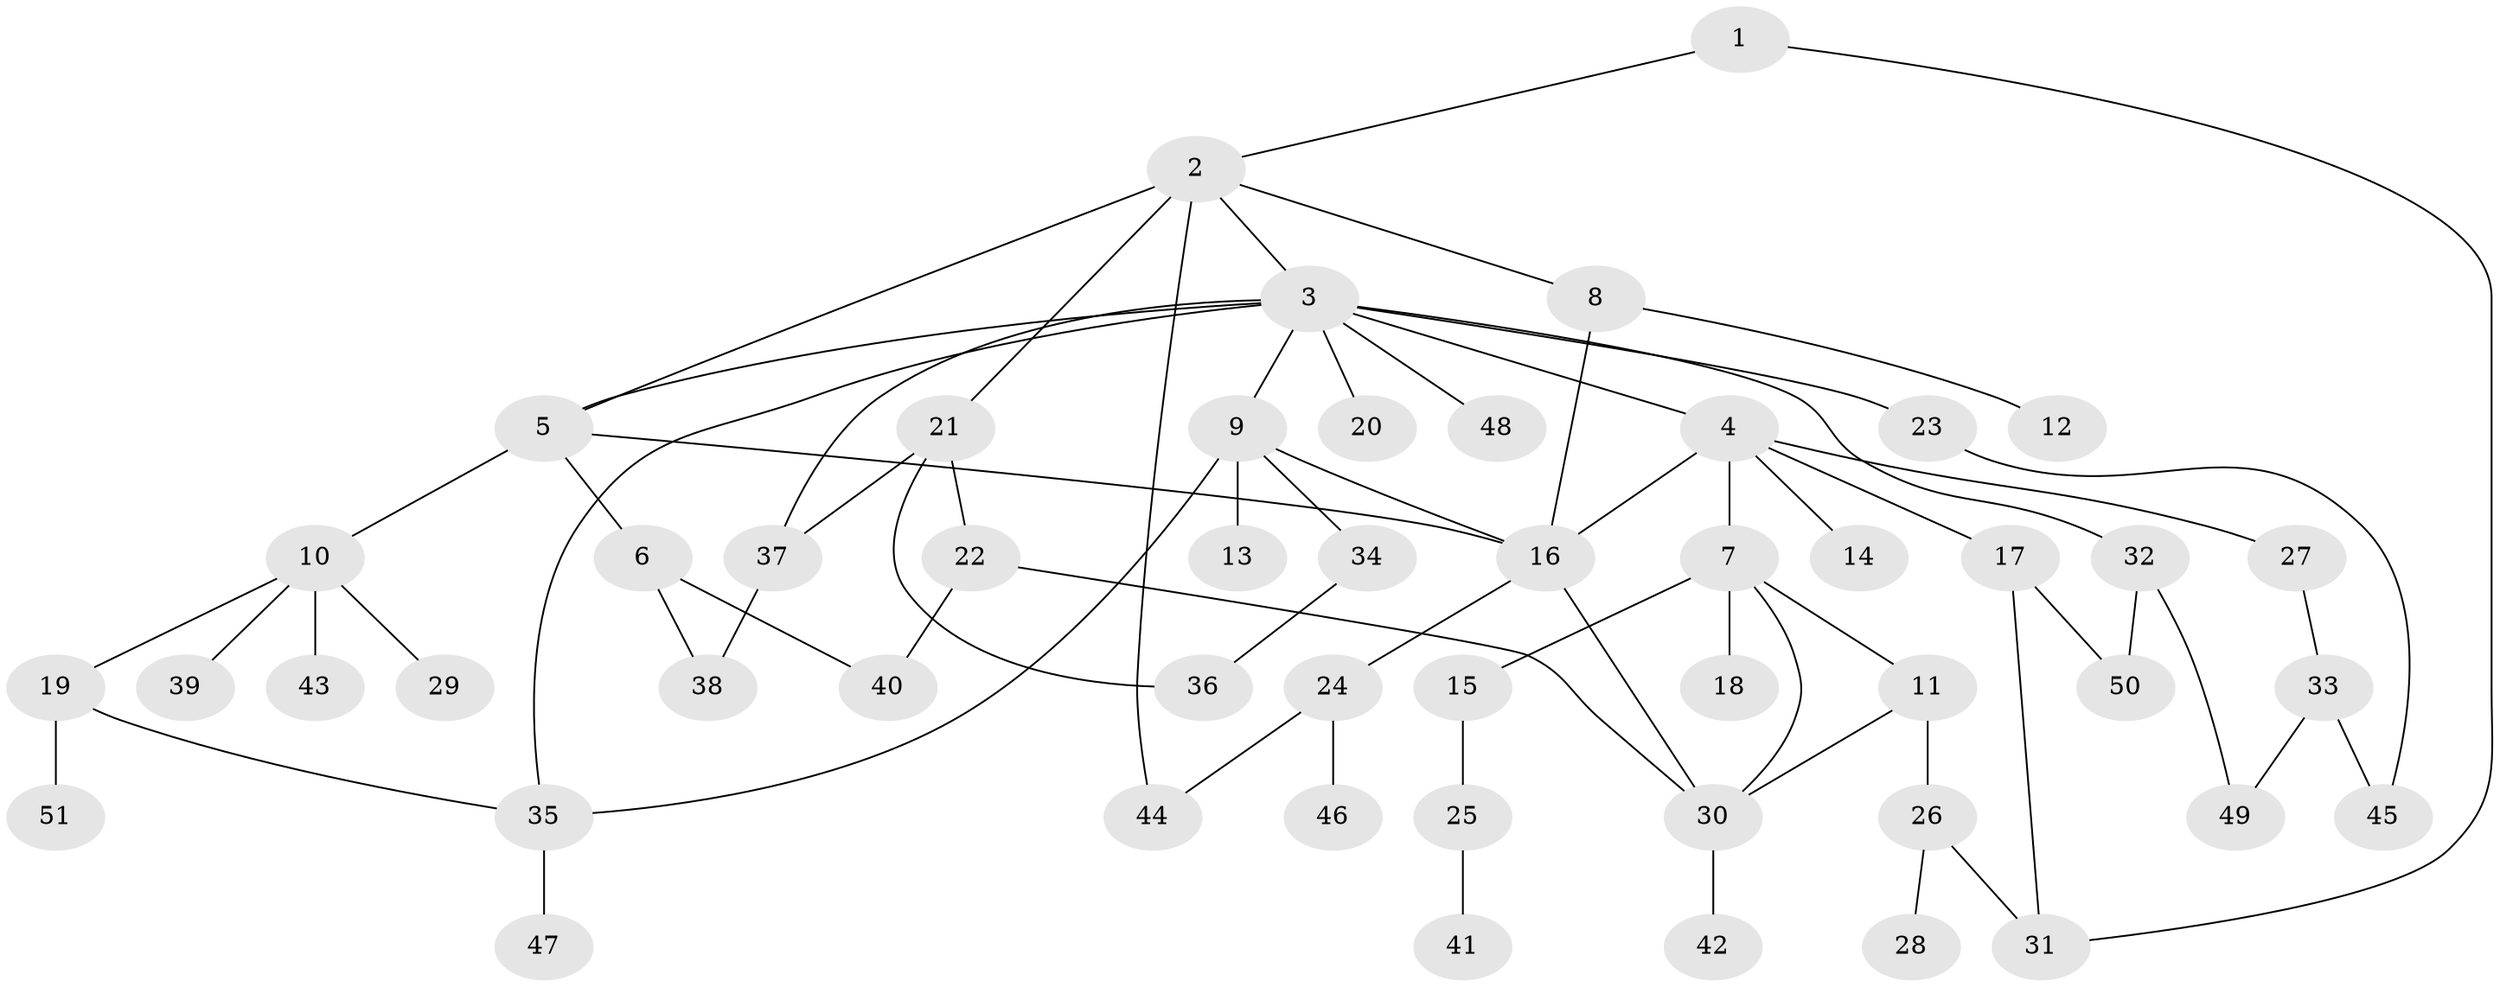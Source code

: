 // Generated by graph-tools (version 1.1) at 2025/25/03/09/25 03:25:27]
// undirected, 51 vertices, 69 edges
graph export_dot {
graph [start="1"]
  node [color=gray90,style=filled];
  1;
  2;
  3;
  4;
  5;
  6;
  7;
  8;
  9;
  10;
  11;
  12;
  13;
  14;
  15;
  16;
  17;
  18;
  19;
  20;
  21;
  22;
  23;
  24;
  25;
  26;
  27;
  28;
  29;
  30;
  31;
  32;
  33;
  34;
  35;
  36;
  37;
  38;
  39;
  40;
  41;
  42;
  43;
  44;
  45;
  46;
  47;
  48;
  49;
  50;
  51;
  1 -- 2;
  1 -- 31;
  2 -- 3;
  2 -- 8;
  2 -- 21;
  2 -- 44;
  2 -- 5;
  3 -- 4;
  3 -- 5;
  3 -- 9;
  3 -- 20;
  3 -- 23;
  3 -- 32;
  3 -- 48;
  3 -- 35;
  3 -- 37;
  4 -- 7;
  4 -- 14;
  4 -- 17;
  4 -- 27;
  4 -- 16;
  5 -- 6;
  5 -- 10;
  5 -- 16;
  6 -- 40;
  6 -- 38;
  7 -- 11;
  7 -- 15;
  7 -- 18;
  7 -- 30;
  8 -- 12;
  8 -- 16;
  9 -- 13;
  9 -- 16;
  9 -- 34;
  9 -- 35;
  10 -- 19;
  10 -- 29;
  10 -- 39;
  10 -- 43;
  11 -- 26;
  11 -- 30;
  15 -- 25;
  16 -- 24;
  16 -- 30;
  17 -- 50;
  17 -- 31;
  19 -- 35;
  19 -- 51;
  21 -- 22;
  21 -- 37;
  21 -- 36;
  22 -- 40;
  22 -- 30;
  23 -- 45;
  24 -- 46;
  24 -- 44;
  25 -- 41;
  26 -- 28;
  26 -- 31;
  27 -- 33;
  30 -- 42;
  32 -- 50;
  32 -- 49;
  33 -- 45;
  33 -- 49;
  34 -- 36;
  35 -- 47;
  37 -- 38;
}
